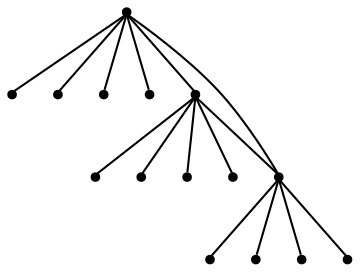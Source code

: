 graph {
  node [shape=point,comment="{\"directed\":false,\"doi\":\"10.1007/978-3-030-04414-5_37\",\"figure\":\"3 (3)\"}"]

  v0 [pos="1024.150667841611,350.9671209502548"]
  v1 [pos="860.1464254679149,371.4074944827341"]
  v2 [pos="924.4514687361692,482.7738669389881"]
  v3 [pos="872.7223545273425,409.12971637408884"]
  v4 [pos="898.0659953139747,453.0321480148579"]
  v5 [pos="885.2962805516127,591.4690459079538"]
  v6 [pos="910.6398418527226,431.2495666114567"]
  v7 [pos="859.9515428647752,431.2495666114567"]
  v8 [pos="949.6012602314493,439.2132824421491"]
  v9 [pos="820.9933039069335,439.2216760104152"]
  v10 [pos="746.4470598205522,350.9711905591111"]
  v11 [pos="897.8722096110403,409.12971637408884"]
  v12 [pos="872.526502200833,453.0321480148579"]
  v13 [pos="910.4460879439971,371.40749448273414"]
  v14 [pos="846.1431589906313,482.7822605072542"]

  v0 -- v1 [id="-1",pos="1024.150667841611,350.9671209502548 939.9622735231303,385.551292887564 885.295247239825,392.3647719276032 860.1464254679149,371.4074944827341"]
  v10 -- v0 [id="-2",pos="746.4470598205522,350.9711905591111 1024.150667841611,350.9671209502548 1024.150667841611,350.9671209502548 1024.150667841611,350.9671209502548"]
  v5 -- v10 [id="-3",pos="885.2962805516127,591.4690459079538 746.4470598205522,350.9711905591111 746.4470598205522,350.9711905591111 746.4470598205522,350.9711905591111"]
  v0 -- v5 [id="-4",pos="1024.150667841611,350.9671209502548 885.2962805516127,591.4690459079538 885.2962805516127,591.4690459079538 885.2962805516127,591.4690459079538"]
  v10 -- v14 [id="-5",pos="746.4470598205522,350.9711905591111 818.4845500634981,406.58354015808294 851.7189729848897,450.5233295364001 846.1431589906313,482.7822605072542"]
  v10 -- v13 [id="-6",pos="746.4470598205522,350.9711905591111 830.6323542036702,385.551292887564 885.2993804869755,392.3647719276032 910.4460879439971,371.40749448273414"]
  v10 -- v12 [id="-7",pos="746.4470598205522,350.9711905591111 786.6419504286783,376.57910890598646 828.6695069261713,410.6007845941875 872.526502200833,453.0321480148579"]
  v10 -- v11 [id="-8",pos="746.4470598205522,350.9711905591111 788.7172856170847,372.9785860580042 839.191991109985,392.3647719276032 897.8722096110403,409.12971637408884"]
  v5 -- v9 [id="-9",pos="885.2962805516127,591.4690459079538 873.1515763468034,501.2808265327089 851.7147761493216,450.52752632053324 820.9933039069335,439.2216760104152"]
  v5 -- v8 [id="-10",pos="885.2962805516127,591.4690459079538 897.4387273675936,501.2765661609374 918.8755275650755,450.5232659487618 949.6012602314493,439.2132824421491"]
  v5 -- v7 [id="-11",pos="885.2962805516127,591.4690459079538 883.224045298569,543.8661992135353 874.7768963031617,490.4583694495545 859.9515428647752,431.2495666114567"]
  v5 -- v6 [id="-12",pos="885.2962805516127,591.4690459079538 887.3663855926635,543.8661992135353 895.8135345880706,490.4583694495545 910.6398418527226,431.2495666114567"]
  v0 -- v4 [id="-13",pos="1024.150667841611,350.9671209502548 983.9525501212868,376.57910890598646 941.9250572122115,410.6007845941875 898.0659953139747,453.0321480148579"]
  v0 -- v3 [id="-14",pos="1024.150667841611,350.9671209502548 981.8772149328803,372.9785860580042 931.4067062755482,392.3647719276032 872.7223545273425,409.12971637408884"]
  v0 -- v2 [id="-15",pos="1024.150667841611,350.9671209502548 952.1058172393166,406.57514658981677 918.8755275650755,450.514935968134 924.4514687361692,482.7738669389881"]
}